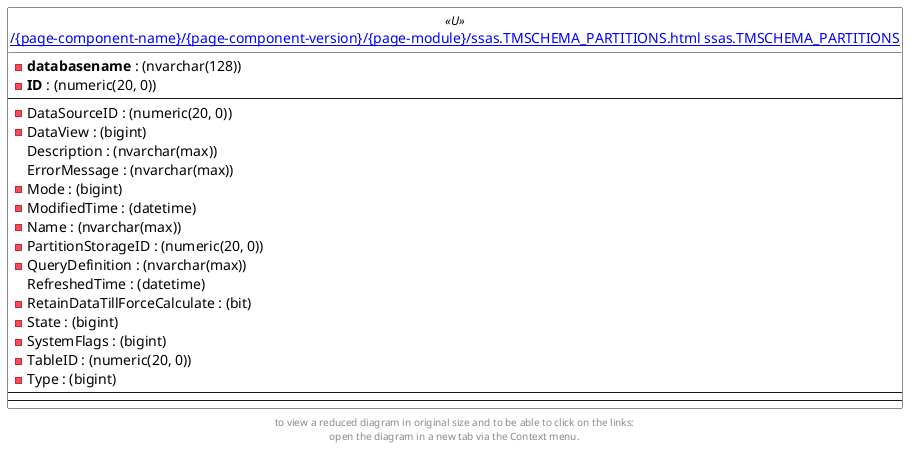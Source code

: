 @startuml
left to right direction
'top to bottom direction
hide circle
'avoide "." issues:
set namespaceSeparator none


skinparam class {
  BackgroundColor White
  BackgroundColor<<FN>> Yellow
  BackgroundColor<<FS>> Yellow
  BackgroundColor<<FT>> LightGray
  BackgroundColor<<IF>> Yellow
  BackgroundColor<<IS>> Yellow
  BackgroundColor<<P>> Aqua
  BackgroundColor<<PC>> Aqua
  BackgroundColor<<SN>> Yellow
  BackgroundColor<<SO>> SlateBlue
  BackgroundColor<<TF>> LightGray
  BackgroundColor<<TR>> Tomato
  BackgroundColor<<U>> White
  BackgroundColor<<V>> WhiteSmoke
  BackgroundColor<<X>> Aqua
}


entity "[[{site-url}/{page-component-name}/{page-component-version}/{page-module}/ssas.TMSCHEMA_PARTITIONS.html ssas.TMSCHEMA_PARTITIONS]]" as ssas.TMSCHEMA_PARTITIONS << U >> {
  - **databasename** : (nvarchar(128))
  - **ID** : (numeric(20, 0))
  --
  - DataSourceID : (numeric(20, 0))
  - DataView : (bigint)
  Description : (nvarchar(max))
  ErrorMessage : (nvarchar(max))
  - Mode : (bigint)
  - ModifiedTime : (datetime)
  - Name : (nvarchar(max))
  - PartitionStorageID : (numeric(20, 0))
  - QueryDefinition : (nvarchar(max))
  RefreshedTime : (datetime)
  - RetainDataTillForceCalculate : (bit)
  - State : (bigint)
  - SystemFlags : (bigint)
  - TableID : (numeric(20, 0))
  - Type : (bigint)
  --
  --
}



footer
to view a reduced diagram in original size and to be able to click on the links:
open the diagram in a new tab via the Context menu.
end footer

@enduml

